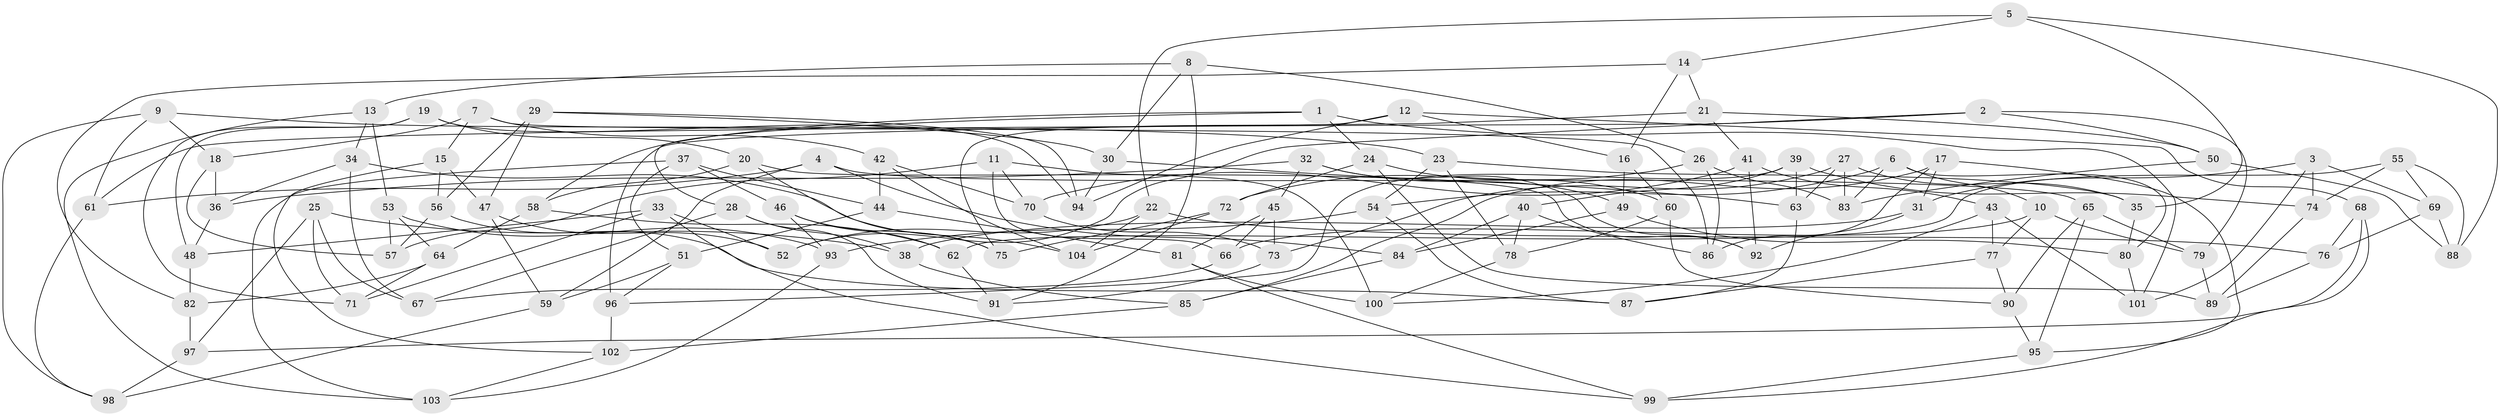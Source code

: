 // Generated by graph-tools (version 1.1) at 2025/03/03/09/25 03:03:01]
// undirected, 104 vertices, 208 edges
graph export_dot {
graph [start="1"]
  node [color=gray90,style=filled];
  1;
  2;
  3;
  4;
  5;
  6;
  7;
  8;
  9;
  10;
  11;
  12;
  13;
  14;
  15;
  16;
  17;
  18;
  19;
  20;
  21;
  22;
  23;
  24;
  25;
  26;
  27;
  28;
  29;
  30;
  31;
  32;
  33;
  34;
  35;
  36;
  37;
  38;
  39;
  40;
  41;
  42;
  43;
  44;
  45;
  46;
  47;
  48;
  49;
  50;
  51;
  52;
  53;
  54;
  55;
  56;
  57;
  58;
  59;
  60;
  61;
  62;
  63;
  64;
  65;
  66;
  67;
  68;
  69;
  70;
  71;
  72;
  73;
  74;
  75;
  76;
  77;
  78;
  79;
  80;
  81;
  82;
  83;
  84;
  85;
  86;
  87;
  88;
  89;
  90;
  91;
  92;
  93;
  94;
  95;
  96;
  97;
  98;
  99;
  100;
  101;
  102;
  103;
  104;
  1 -- 28;
  1 -- 24;
  1 -- 101;
  1 -- 58;
  2 -- 50;
  2 -- 79;
  2 -- 61;
  2 -- 52;
  3 -- 31;
  3 -- 101;
  3 -- 69;
  3 -- 74;
  4 -- 84;
  4 -- 65;
  4 -- 61;
  4 -- 59;
  5 -- 22;
  5 -- 88;
  5 -- 35;
  5 -- 14;
  6 -- 83;
  6 -- 80;
  6 -- 10;
  6 -- 54;
  7 -- 18;
  7 -- 86;
  7 -- 42;
  7 -- 15;
  8 -- 26;
  8 -- 91;
  8 -- 30;
  8 -- 13;
  9 -- 61;
  9 -- 23;
  9 -- 18;
  9 -- 98;
  10 -- 79;
  10 -- 66;
  10 -- 77;
  11 -- 66;
  11 -- 100;
  11 -- 70;
  11 -- 57;
  12 -- 94;
  12 -- 16;
  12 -- 75;
  12 -- 68;
  13 -- 34;
  13 -- 53;
  13 -- 103;
  14 -- 21;
  14 -- 82;
  14 -- 16;
  15 -- 102;
  15 -- 56;
  15 -- 47;
  16 -- 60;
  16 -- 49;
  17 -- 31;
  17 -- 95;
  17 -- 85;
  17 -- 86;
  18 -- 57;
  18 -- 36;
  19 -- 94;
  19 -- 48;
  19 -- 71;
  19 -- 20;
  20 -- 58;
  20 -- 92;
  20 -- 75;
  21 -- 41;
  21 -- 50;
  21 -- 96;
  22 -- 76;
  22 -- 104;
  22 -- 52;
  23 -- 54;
  23 -- 78;
  23 -- 35;
  24 -- 60;
  24 -- 89;
  24 -- 72;
  25 -- 67;
  25 -- 71;
  25 -- 38;
  25 -- 97;
  26 -- 83;
  26 -- 72;
  26 -- 86;
  27 -- 83;
  27 -- 63;
  27 -- 35;
  27 -- 73;
  28 -- 38;
  28 -- 91;
  28 -- 67;
  29 -- 56;
  29 -- 94;
  29 -- 30;
  29 -- 47;
  30 -- 63;
  30 -- 94;
  31 -- 92;
  31 -- 38;
  32 -- 45;
  32 -- 36;
  32 -- 92;
  32 -- 49;
  33 -- 48;
  33 -- 99;
  33 -- 52;
  33 -- 71;
  34 -- 36;
  34 -- 104;
  34 -- 67;
  35 -- 80;
  36 -- 48;
  37 -- 51;
  37 -- 44;
  37 -- 103;
  37 -- 46;
  38 -- 85;
  39 -- 63;
  39 -- 40;
  39 -- 74;
  39 -- 96;
  40 -- 78;
  40 -- 86;
  40 -- 84;
  41 -- 70;
  41 -- 43;
  41 -- 92;
  42 -- 44;
  42 -- 70;
  42 -- 104;
  43 -- 101;
  43 -- 100;
  43 -- 77;
  44 -- 81;
  44 -- 51;
  45 -- 73;
  45 -- 66;
  45 -- 81;
  46 -- 93;
  46 -- 75;
  46 -- 62;
  47 -- 59;
  47 -- 52;
  48 -- 82;
  49 -- 80;
  49 -- 84;
  50 -- 83;
  50 -- 88;
  51 -- 59;
  51 -- 96;
  53 -- 93;
  53 -- 64;
  53 -- 57;
  54 -- 93;
  54 -- 87;
  55 -- 88;
  55 -- 69;
  55 -- 62;
  55 -- 74;
  56 -- 87;
  56 -- 57;
  58 -- 62;
  58 -- 64;
  59 -- 98;
  60 -- 78;
  60 -- 90;
  61 -- 98;
  62 -- 91;
  63 -- 87;
  64 -- 71;
  64 -- 82;
  65 -- 95;
  65 -- 79;
  65 -- 90;
  66 -- 67;
  68 -- 97;
  68 -- 99;
  68 -- 76;
  69 -- 76;
  69 -- 88;
  70 -- 73;
  72 -- 75;
  72 -- 104;
  73 -- 91;
  74 -- 89;
  76 -- 89;
  77 -- 87;
  77 -- 90;
  78 -- 100;
  79 -- 89;
  80 -- 101;
  81 -- 99;
  81 -- 100;
  82 -- 97;
  84 -- 85;
  85 -- 102;
  90 -- 95;
  93 -- 103;
  95 -- 99;
  96 -- 102;
  97 -- 98;
  102 -- 103;
}
